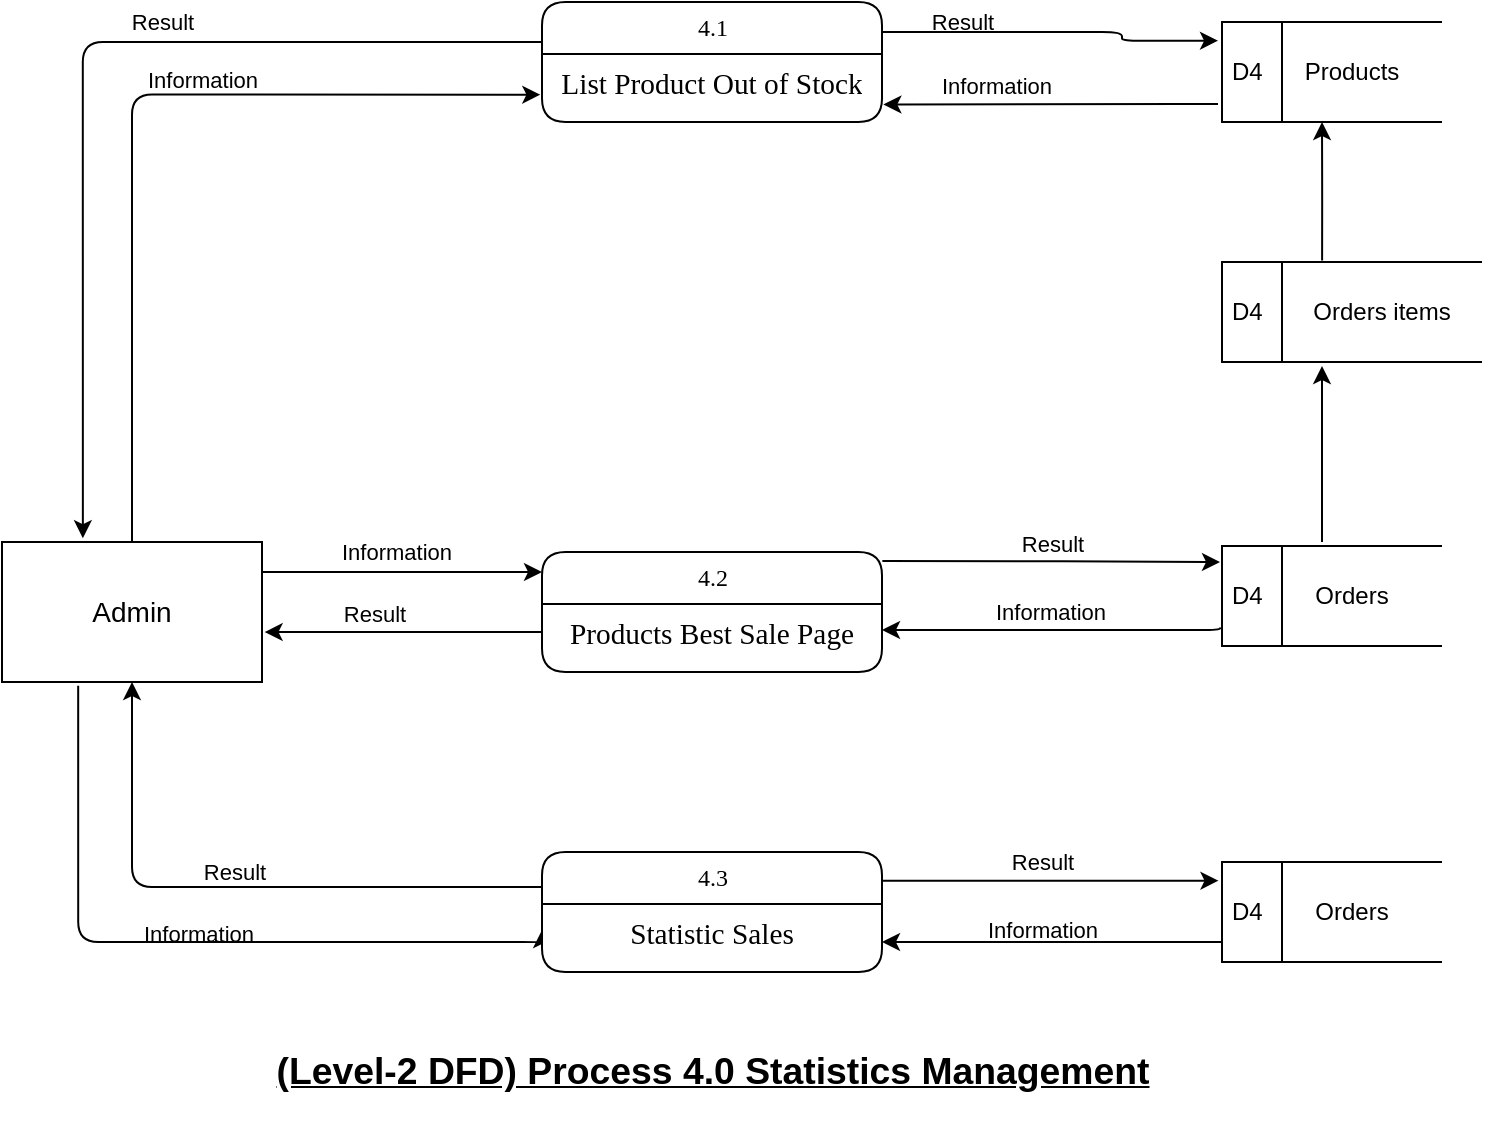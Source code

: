<mxfile version="14.6.13" type="device"><diagram id="6-PyJxlzV2X2NzrR5hLx" name="Page-1"><mxGraphModel dx="905" dy="672" grid="1" gridSize="10" guides="1" tooltips="1" connect="1" arrows="1" fold="1" page="1" pageScale="1" pageWidth="1100" pageHeight="850" math="0" shadow="0"><root><mxCell id="0"/><mxCell id="1" parent="0"/><mxCell id="-4bmRs1e1b0xJStz-m2o-2" value="Result" style="edgeStyle=orthogonalEdgeStyle;rounded=1;sketch=0;orthogonalLoop=1;jettySize=auto;html=1;entryX=0.311;entryY=-0.027;entryDx=0;entryDy=0;entryPerimeter=0;labelBackgroundColor=none;" parent="1" source="-4bmRs1e1b0xJStz-m2o-3" target="-4bmRs1e1b0xJStz-m2o-10" edge="1"><mxGeometry x="-0.205" y="-10" relative="1" as="geometry"><mxPoint as="offset"/><Array as="points"><mxPoint x="120" y="50"/></Array></mxGeometry></mxCell><mxCell id="-4bmRs1e1b0xJStz-m2o-37" value="Result" style="edgeStyle=orthogonalEdgeStyle;rounded=1;orthogonalLoop=1;jettySize=auto;html=1;labelBackgroundColor=none;exitX=1;exitY=0.25;exitDx=0;exitDy=0;entryX=-0.018;entryY=0.187;entryDx=0;entryDy=0;entryPerimeter=0;" parent="1" source="-4bmRs1e1b0xJStz-m2o-3" edge="1" target="5jQM5U7cq3CIwg0wkpNW-1"><mxGeometry x="-0.544" y="5" relative="1" as="geometry"><mxPoint x="670" y="45" as="targetPoint"/><Array as="points"><mxPoint x="640" y="45"/></Array><mxPoint as="offset"/></mxGeometry></mxCell><mxCell id="-4bmRs1e1b0xJStz-m2o-3" value="4.1" style="swimlane;html=1;fontStyle=0;childLayout=stackLayout;horizontal=1;startSize=26;horizontalStack=0;resizeParent=1;resizeLast=0;collapsible=1;marginBottom=0;swimlaneFillColor=#ffffff;align=center;rounded=1;shadow=0;comic=0;labelBackgroundColor=none;strokeWidth=1;fontFamily=Verdana;fontSize=12;" parent="1" vertex="1"><mxGeometry x="350" y="30" width="170" height="60" as="geometry"/></mxCell><mxCell id="-4bmRs1e1b0xJStz-m2o-4" value="&lt;font face=&quot;times new roman&quot;&gt;&lt;span style=&quot;font-size: 14.667px&quot;&gt;List Product Out of Stock&lt;/span&gt;&lt;/font&gt;" style="text;html=1;spacingLeft=4;spacingRight=4;whiteSpace=wrap;overflow=hidden;rotatable=0;points=[[0,0.5],[1,0.5]];portConstraint=eastwest;align=center;fontColor=#000000;" parent="-4bmRs1e1b0xJStz-m2o-3" vertex="1"><mxGeometry y="26" width="170" height="26" as="geometry"/></mxCell><mxCell id="-4bmRs1e1b0xJStz-m2o-5" value="&lt;p class=&quot;MsoNormal&quot;&gt;&lt;font face=&quot;helvetica, sans-serif&quot;&gt;&lt;span style=&quot;font-size: 18.667px&quot;&gt;&lt;b&gt;&lt;u&gt;(Level-2 DFD) Process 4.0 Statistics Management&lt;/u&gt;&lt;/b&gt;&lt;/span&gt;&lt;/font&gt;&lt;br&gt;&lt;/p&gt;" style="text;html=1;align=center;verticalAlign=middle;resizable=0;points=[];autosize=1;strokeColor=none;" parent="1" vertex="1"><mxGeometry x="210" y="540" width="450" height="50" as="geometry"/></mxCell><mxCell id="-4bmRs1e1b0xJStz-m2o-9" value="Information" style="edgeStyle=orthogonalEdgeStyle;jumpStyle=none;orthogonalLoop=1;jettySize=auto;html=1;entryX=0;entryY=0.167;entryDx=0;entryDy=0;entryPerimeter=0;shadow=0;labelBackgroundColor=none;rounded=1;" parent="1" target="-4bmRs1e1b0xJStz-m2o-12" edge="1"><mxGeometry x="-0.04" y="10" relative="1" as="geometry"><Array as="points"><mxPoint x="230" y="315"/><mxPoint x="230" y="315"/></Array><mxPoint as="offset"/><mxPoint x="210" y="315" as="sourcePoint"/></mxGeometry></mxCell><mxCell id="-4bmRs1e1b0xJStz-m2o-33" value="Information" style="edgeStyle=orthogonalEdgeStyle;rounded=1;orthogonalLoop=1;jettySize=auto;html=1;entryX=0;entryY=0.5;entryDx=0;entryDy=0;labelBackgroundColor=none;exitX=0.293;exitY=1.027;exitDx=0;exitDy=0;exitPerimeter=0;" parent="1" source="-4bmRs1e1b0xJStz-m2o-10" target="-4bmRs1e1b0xJStz-m2o-16" edge="1"><mxGeometry x="0.027" y="4" relative="1" as="geometry"><Array as="points"><mxPoint x="118" y="500"/><mxPoint x="350" y="500"/></Array><mxPoint as="offset"/></mxGeometry></mxCell><mxCell id="5jQM5U7cq3CIwg0wkpNW-3" value="Information" style="edgeStyle=orthogonalEdgeStyle;rounded=1;orthogonalLoop=1;jettySize=auto;html=1;entryX=-0.005;entryY=0.782;entryDx=0;entryDy=0;entryPerimeter=0;labelBackgroundColor=none;" edge="1" parent="1" source="-4bmRs1e1b0xJStz-m2o-10" target="-4bmRs1e1b0xJStz-m2o-4"><mxGeometry x="0.209" y="7" relative="1" as="geometry"><mxPoint as="offset"/></mxGeometry></mxCell><mxCell id="-4bmRs1e1b0xJStz-m2o-10" value="&lt;font style=&quot;font-size: 14px&quot;&gt;Admin&lt;/font&gt;" style="rounded=0;whiteSpace=wrap;html=1;" parent="1" vertex="1"><mxGeometry x="80" y="300" width="130" height="70" as="geometry"/></mxCell><mxCell id="-4bmRs1e1b0xJStz-m2o-36" value="Result" style="edgeStyle=orthogonalEdgeStyle;rounded=1;orthogonalLoop=1;jettySize=auto;html=1;labelBackgroundColor=none;exitX=1.001;exitY=0.076;exitDx=0;exitDy=0;exitPerimeter=0;" parent="1" source="-4bmRs1e1b0xJStz-m2o-12" edge="1"><mxGeometry x="0.006" y="9" relative="1" as="geometry"><mxPoint x="689" y="310" as="targetPoint"/><Array as="points"><mxPoint x="600" y="310"/><mxPoint x="689" y="310"/></Array><mxPoint as="offset"/></mxGeometry></mxCell><mxCell id="-4bmRs1e1b0xJStz-m2o-12" value="4.2" style="swimlane;html=1;fontStyle=0;childLayout=stackLayout;horizontal=1;startSize=26;horizontalStack=0;resizeParent=1;resizeLast=0;collapsible=1;marginBottom=0;swimlaneFillColor=#ffffff;align=center;rounded=1;shadow=0;comic=0;labelBackgroundColor=none;strokeWidth=1;fontFamily=Verdana;fontSize=12;" parent="1" vertex="1"><mxGeometry x="350" y="305" width="170" height="60" as="geometry"/></mxCell><mxCell id="-4bmRs1e1b0xJStz-m2o-13" value="&lt;font face=&quot;times new roman&quot;&gt;&lt;span style=&quot;font-size: 14.667px&quot;&gt;Products Best Sale Page&lt;/span&gt;&lt;/font&gt;" style="text;html=1;strokeColor=none;fillColor=none;spacingLeft=4;spacingRight=4;whiteSpace=wrap;overflow=hidden;rotatable=0;points=[[0,0.5],[1,0.5]];portConstraint=eastwest;align=center;fontColor=#000000;" parent="-4bmRs1e1b0xJStz-m2o-12" vertex="1"><mxGeometry y="26" width="170" height="26" as="geometry"/></mxCell><mxCell id="-4bmRs1e1b0xJStz-m2o-14" value="Result" style="edgeStyle=orthogonalEdgeStyle;curved=0;rounded=1;sketch=0;orthogonalLoop=1;jettySize=auto;html=1;entryX=0.5;entryY=1;entryDx=0;entryDy=0;exitX=0;exitY=0.292;exitDx=0;exitDy=0;exitPerimeter=0;labelBackgroundColor=none;" parent="1" source="-4bmRs1e1b0xJStz-m2o-15" target="-4bmRs1e1b0xJStz-m2o-10" edge="1"><mxGeometry y="-8" relative="1" as="geometry"><mxPoint x="213" y="325" as="targetPoint"/><mxPoint as="offset"/></mxGeometry></mxCell><mxCell id="5jQM5U7cq3CIwg0wkpNW-9" value="Result" style="edgeStyle=orthogonalEdgeStyle;rounded=1;orthogonalLoop=1;jettySize=auto;html=1;labelBackgroundColor=none;entryX=-0.016;entryY=0.187;entryDx=0;entryDy=0;entryPerimeter=0;" edge="1" parent="1" source="-4bmRs1e1b0xJStz-m2o-15" target="5jQM5U7cq3CIwg0wkpNW-10"><mxGeometry x="-0.049" y="9" relative="1" as="geometry"><mxPoint x="670" y="470" as="targetPoint"/><Array as="points"><mxPoint x="670" y="470"/></Array><mxPoint as="offset"/></mxGeometry></mxCell><mxCell id="-4bmRs1e1b0xJStz-m2o-15" value="4.3" style="swimlane;html=1;fontStyle=0;childLayout=stackLayout;horizontal=1;startSize=26;horizontalStack=0;resizeParent=1;resizeLast=0;collapsible=1;marginBottom=0;swimlaneFillColor=#ffffff;align=center;rounded=1;shadow=0;comic=0;labelBackgroundColor=none;strokeWidth=1;fontFamily=Verdana;fontSize=12;" parent="1" vertex="1"><mxGeometry x="350" y="455" width="170" height="60" as="geometry"/></mxCell><mxCell id="-4bmRs1e1b0xJStz-m2o-16" value="&lt;font face=&quot;times new roman&quot;&gt;&lt;span style=&quot;font-size: 14.667px&quot;&gt;Statistic Sales&lt;/span&gt;&lt;/font&gt;" style="text;html=1;strokeColor=none;fillColor=none;spacingLeft=4;spacingRight=4;whiteSpace=wrap;overflow=hidden;rotatable=0;points=[[0,0.5],[1,0.5]];portConstraint=eastwest;align=center;fontColor=#000000;" parent="-4bmRs1e1b0xJStz-m2o-15" vertex="1"><mxGeometry y="26" width="170" height="26" as="geometry"/></mxCell><mxCell id="-4bmRs1e1b0xJStz-m2o-22" value="&#10;&#10;&lt;span style=&quot;font-family: helvetica; font-size: 11px; font-style: normal; font-weight: 400; letter-spacing: normal; text-align: center; text-indent: 0px; text-transform: none; word-spacing: 0px; display: inline; float: none;&quot;&gt;Information&lt;/span&gt;&#10;&#10;" style="edgeStyle=orthogonalEdgeStyle;curved=0;rounded=1;sketch=0;orthogonalLoop=1;jettySize=auto;html=1;entryX=1;entryY=0.5;entryDx=0;entryDy=0;exitX=-0.009;exitY=0.814;exitDx=0;exitDy=0;exitPerimeter=0;labelBackgroundColor=none;" parent="1" source="-4bmRs1e1b0xJStz-m2o-26" target="-4bmRs1e1b0xJStz-m2o-13" edge="1"><mxGeometry x="0.017" y="-9" relative="1" as="geometry"><mxPoint x="700" y="290" as="sourcePoint"/><mxPoint as="offset"/><Array as="points"><mxPoint x="689" y="344"/></Array></mxGeometry></mxCell><mxCell id="5jQM5U7cq3CIwg0wkpNW-6" style="edgeStyle=orthogonalEdgeStyle;rounded=1;orthogonalLoop=1;jettySize=auto;html=1;labelBackgroundColor=none;" edge="1" parent="1"><mxGeometry relative="1" as="geometry"><mxPoint x="740" y="300" as="sourcePoint"/><mxPoint x="740" y="212" as="targetPoint"/><Array as="points"><mxPoint x="740" y="300"/></Array></mxGeometry></mxCell><mxCell id="-4bmRs1e1b0xJStz-m2o-26" value="D4" style="html=1;dashed=0;whitespace=wrap;shape=mxgraph.dfd.dataStoreID;align=left;spacingLeft=3;points=[[0,0],[0.5,0],[1,0],[0,0.5],[1,0.5],[0,1],[0.5,1],[1,1]];" parent="1" vertex="1"><mxGeometry x="690" y="302" width="110" height="50" as="geometry"/></mxCell><mxCell id="-4bmRs1e1b0xJStz-m2o-27" value="&#10;&#10;&lt;span style=&quot;font-family: helvetica; font-size: 11px; font-style: normal; font-weight: 400; letter-spacing: normal; text-align: center; text-indent: 0px; text-transform: none; word-spacing: 0px; display: inline; float: none;&quot;&gt;Information&lt;/span&gt;&#10;&#10;" style="edgeStyle=orthogonalEdgeStyle;curved=0;rounded=1;sketch=0;orthogonalLoop=1;jettySize=auto;html=1;labelBackgroundColor=none;entryX=1.004;entryY=0.971;entryDx=0;entryDy=0;entryPerimeter=0;" parent="1" target="-4bmRs1e1b0xJStz-m2o-4" edge="1"><mxGeometry x="0.318" y="-9" relative="1" as="geometry"><mxPoint x="688" y="81" as="sourcePoint"/><mxPoint x="521" y="50" as="targetPoint"/><Array as="points"><mxPoint x="680" y="81"/></Array><mxPoint as="offset"/></mxGeometry></mxCell><mxCell id="-4bmRs1e1b0xJStz-m2o-28" value="Orders" style="text;html=1;strokeColor=none;fillColor=none;align=center;verticalAlign=middle;whiteSpace=wrap;rounded=0;" parent="1" vertex="1"><mxGeometry x="730" y="317" width="50" height="20" as="geometry"/></mxCell><mxCell id="-4bmRs1e1b0xJStz-m2o-31" value="Result" style="edgeStyle=orthogonalEdgeStyle;curved=0;rounded=1;sketch=0;orthogonalLoop=1;jettySize=auto;html=1;entryX=1.01;entryY=0.643;entryDx=0;entryDy=0;entryPerimeter=0;labelBackgroundColor=none;" parent="1" source="-4bmRs1e1b0xJStz-m2o-13" target="-4bmRs1e1b0xJStz-m2o-10" edge="1"><mxGeometry x="0.205" y="-9" relative="1" as="geometry"><mxPoint as="offset"/><Array as="points"><mxPoint x="320" y="345"/><mxPoint x="320" y="345"/></Array></mxGeometry></mxCell><mxCell id="5jQM5U7cq3CIwg0wkpNW-1" value="D4" style="html=1;dashed=0;whitespace=wrap;shape=mxgraph.dfd.dataStoreID;align=left;spacingLeft=3;points=[[0,0],[0.5,0],[1,0],[0,0.5],[1,0.5],[0,1],[0.5,1],[1,1]];" vertex="1" parent="1"><mxGeometry x="690" y="40" width="110" height="50" as="geometry"/></mxCell><mxCell id="5jQM5U7cq3CIwg0wkpNW-2" value="Products" style="text;html=1;strokeColor=none;fillColor=none;align=center;verticalAlign=middle;whiteSpace=wrap;rounded=0;" vertex="1" parent="1"><mxGeometry x="730" y="55" width="50" height="20" as="geometry"/></mxCell><mxCell id="5jQM5U7cq3CIwg0wkpNW-7" style="edgeStyle=orthogonalEdgeStyle;rounded=1;orthogonalLoop=1;jettySize=auto;html=1;labelBackgroundColor=none;exitX=0.385;exitY=-0.014;exitDx=0;exitDy=0;exitPerimeter=0;" edge="1" parent="1" source="5jQM5U7cq3CIwg0wkpNW-4"><mxGeometry relative="1" as="geometry"><mxPoint x="740" y="90" as="targetPoint"/></mxGeometry></mxCell><mxCell id="5jQM5U7cq3CIwg0wkpNW-4" value="D4" style="html=1;dashed=0;whitespace=wrap;shape=mxgraph.dfd.dataStoreID;align=left;spacingLeft=3;points=[[0,0],[0.5,0],[1,0],[0,0.5],[1,0.5],[0,1],[0.5,1],[1,1]];" vertex="1" parent="1"><mxGeometry x="690" y="160" width="130" height="50" as="geometry"/></mxCell><mxCell id="5jQM5U7cq3CIwg0wkpNW-5" value="Orders items" style="text;html=1;strokeColor=none;fillColor=none;align=center;verticalAlign=middle;whiteSpace=wrap;rounded=0;" vertex="1" parent="1"><mxGeometry x="730" y="175" width="80" height="20" as="geometry"/></mxCell><mxCell id="5jQM5U7cq3CIwg0wkpNW-12" value="Information" style="edgeStyle=orthogonalEdgeStyle;rounded=1;orthogonalLoop=1;jettySize=auto;html=1;labelBackgroundColor=none;entryX=1;entryY=0.731;entryDx=0;entryDy=0;entryPerimeter=0;" edge="1" parent="1" source="5jQM5U7cq3CIwg0wkpNW-10" target="-4bmRs1e1b0xJStz-m2o-16"><mxGeometry x="0.059" y="-6" relative="1" as="geometry"><mxPoint x="540" y="520" as="targetPoint"/><Array as="points"><mxPoint x="590" y="500"/><mxPoint x="590" y="500"/></Array><mxPoint as="offset"/></mxGeometry></mxCell><mxCell id="5jQM5U7cq3CIwg0wkpNW-10" value="D4" style="html=1;dashed=0;whitespace=wrap;shape=mxgraph.dfd.dataStoreID;align=left;spacingLeft=3;points=[[0,0],[0.5,0],[1,0],[0,0.5],[1,0.5],[0,1],[0.5,1],[1,1]];" vertex="1" parent="1"><mxGeometry x="690" y="460" width="110" height="50" as="geometry"/></mxCell><mxCell id="5jQM5U7cq3CIwg0wkpNW-11" value="Orders" style="text;html=1;strokeColor=none;fillColor=none;align=center;verticalAlign=middle;whiteSpace=wrap;rounded=0;" vertex="1" parent="1"><mxGeometry x="730" y="475" width="50" height="20" as="geometry"/></mxCell></root></mxGraphModel></diagram></mxfile>